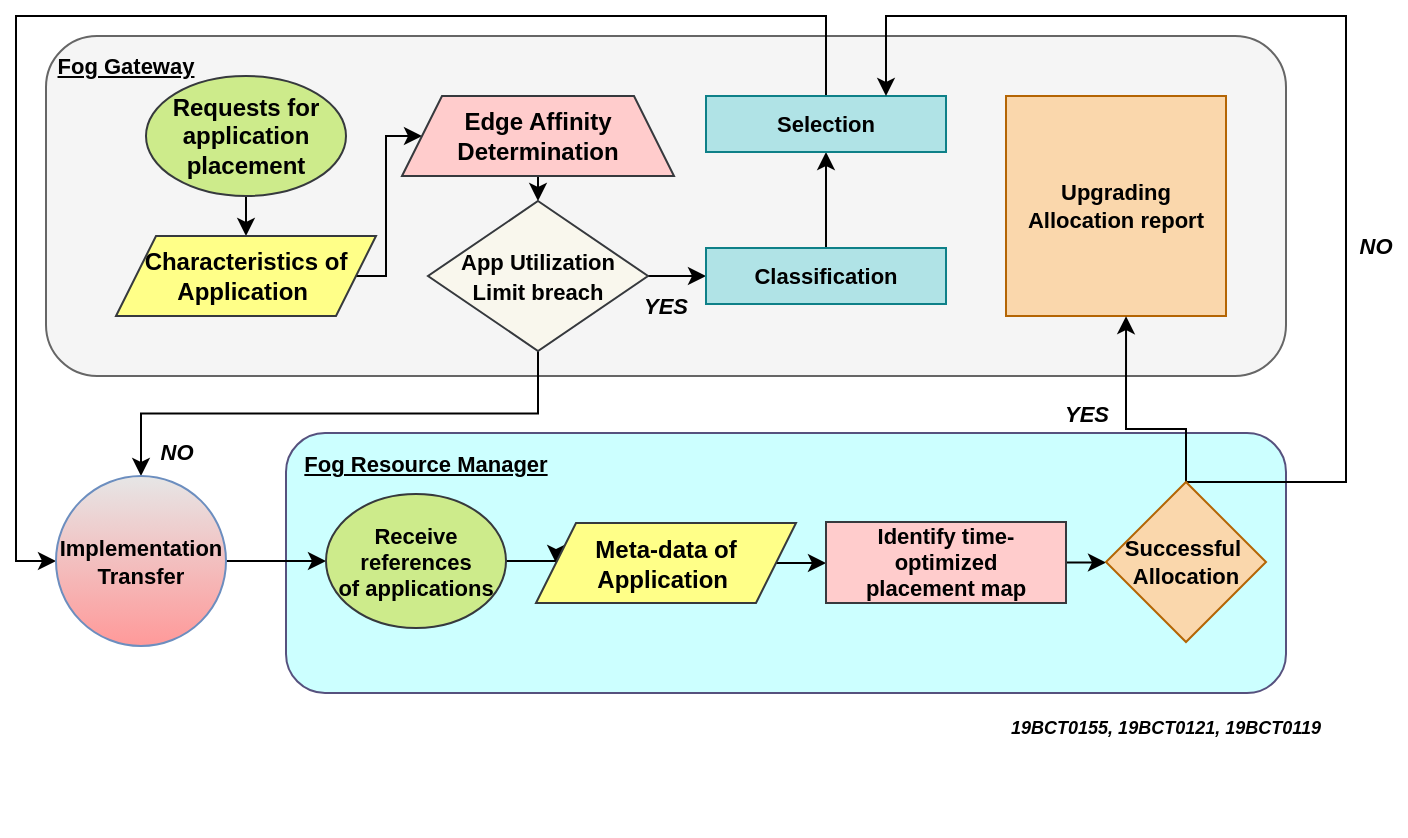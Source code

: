 <mxfile version="16.6.5" type="github">
  <diagram id="Q7-ka3U2VtvC_zTOFb2D" name="Page-1">
    <mxGraphModel dx="1038" dy="579" grid="1" gridSize="10" guides="1" tooltips="1" connect="1" arrows="1" fold="1" page="1" pageScale="1" pageWidth="827" pageHeight="1169" math="0" shadow="0">
      <root>
        <mxCell id="0" />
        <mxCell id="1" parent="0" />
        <mxCell id="G6CsTYgNH17AaaIi-4ZI-30" value="" style="rounded=1;whiteSpace=wrap;html=1;fillColor=#CCFFFF;strokeColor=#56517e;" vertex="1" parent="1">
          <mxGeometry x="220" y="218.5" width="500" height="130" as="geometry" />
        </mxCell>
        <mxCell id="G6CsTYgNH17AaaIi-4ZI-10" value="" style="rounded=1;whiteSpace=wrap;html=1;fillColor=#f5f5f5;fontColor=#333333;strokeColor=#666666;" vertex="1" parent="1">
          <mxGeometry x="100" y="20" width="620" height="170" as="geometry" />
        </mxCell>
        <mxCell id="G6CsTYgNH17AaaIi-4ZI-14" style="edgeStyle=orthogonalEdgeStyle;rounded=0;orthogonalLoop=1;jettySize=auto;html=1;exitX=0.5;exitY=1;exitDx=0;exitDy=0;entryX=0.5;entryY=0;entryDx=0;entryDy=0;" edge="1" parent="1" source="G6CsTYgNH17AaaIi-4ZI-8" target="G6CsTYgNH17AaaIi-4ZI-9">
          <mxGeometry relative="1" as="geometry" />
        </mxCell>
        <mxCell id="G6CsTYgNH17AaaIi-4ZI-8" value="&lt;b&gt;Requests for application placement&lt;/b&gt;" style="ellipse;whiteSpace=wrap;html=1;fillColor=#cdeb8b;strokeColor=#36393d;" vertex="1" parent="1">
          <mxGeometry x="150" y="40" width="100" height="60" as="geometry" />
        </mxCell>
        <mxCell id="G6CsTYgNH17AaaIi-4ZI-16" style="edgeStyle=orthogonalEdgeStyle;rounded=0;orthogonalLoop=1;jettySize=auto;html=1;exitX=1;exitY=0.5;exitDx=0;exitDy=0;entryX=0;entryY=0.5;entryDx=0;entryDy=0;" edge="1" parent="1" source="G6CsTYgNH17AaaIi-4ZI-9" target="G6CsTYgNH17AaaIi-4ZI-11">
          <mxGeometry relative="1" as="geometry">
            <Array as="points">
              <mxPoint x="270" y="140" />
              <mxPoint x="270" y="70" />
            </Array>
          </mxGeometry>
        </mxCell>
        <mxCell id="G6CsTYgNH17AaaIi-4ZI-9" value="&lt;b&gt;Characteristics of Application&amp;nbsp;&lt;/b&gt;" style="shape=parallelogram;perimeter=parallelogramPerimeter;whiteSpace=wrap;html=1;fixedSize=1;fillColor=#ffff88;strokeColor=#36393d;" vertex="1" parent="1">
          <mxGeometry x="135" y="120" width="130" height="40" as="geometry" />
        </mxCell>
        <mxCell id="G6CsTYgNH17AaaIi-4ZI-19" style="edgeStyle=orthogonalEdgeStyle;rounded=0;orthogonalLoop=1;jettySize=auto;html=1;exitX=0.5;exitY=1;exitDx=0;exitDy=0;entryX=0.5;entryY=0;entryDx=0;entryDy=0;fontSize=11;" edge="1" parent="1" source="G6CsTYgNH17AaaIi-4ZI-11" target="G6CsTYgNH17AaaIi-4ZI-17">
          <mxGeometry relative="1" as="geometry" />
        </mxCell>
        <mxCell id="G6CsTYgNH17AaaIi-4ZI-11" value="&lt;b&gt;Edge Affinity Determination&lt;/b&gt;" style="shape=trapezoid;perimeter=trapezoidPerimeter;whiteSpace=wrap;html=1;fixedSize=1;fillColor=#ffcccc;strokeColor=#36393d;" vertex="1" parent="1">
          <mxGeometry x="278" y="50" width="136" height="40" as="geometry" />
        </mxCell>
        <mxCell id="G6CsTYgNH17AaaIi-4ZI-31" style="edgeStyle=orthogonalEdgeStyle;rounded=0;orthogonalLoop=1;jettySize=auto;html=1;exitX=0.5;exitY=1;exitDx=0;exitDy=0;entryX=0.5;entryY=0;entryDx=0;entryDy=0;fontSize=11;" edge="1" parent="1" source="G6CsTYgNH17AaaIi-4ZI-17" target="G6CsTYgNH17AaaIi-4ZI-29">
          <mxGeometry relative="1" as="geometry" />
        </mxCell>
        <mxCell id="G6CsTYgNH17AaaIi-4ZI-33" style="edgeStyle=orthogonalEdgeStyle;rounded=0;orthogonalLoop=1;jettySize=auto;html=1;exitX=1;exitY=0.5;exitDx=0;exitDy=0;entryX=0;entryY=0.5;entryDx=0;entryDy=0;fontSize=11;" edge="1" parent="1" source="G6CsTYgNH17AaaIi-4ZI-17" target="G6CsTYgNH17AaaIi-4ZI-23">
          <mxGeometry relative="1" as="geometry" />
        </mxCell>
        <mxCell id="G6CsTYgNH17AaaIi-4ZI-17" value="&lt;b&gt;&lt;font style=&quot;font-size: 11px&quot; color=&quot;#000000&quot;&gt;App Utilization &lt;br&gt;Limit breach&lt;/font&gt;&lt;/b&gt;" style="rhombus;whiteSpace=wrap;html=1;fillColor=#f9f7ed;strokeColor=#36393d;" vertex="1" parent="1">
          <mxGeometry x="291" y="102.5" width="110" height="75" as="geometry" />
        </mxCell>
        <mxCell id="G6CsTYgNH17AaaIi-4ZI-34" style="edgeStyle=orthogonalEdgeStyle;rounded=0;orthogonalLoop=1;jettySize=auto;html=1;exitX=0.5;exitY=0;exitDx=0;exitDy=0;fontSize=11;" edge="1" parent="1" source="G6CsTYgNH17AaaIi-4ZI-23" target="G6CsTYgNH17AaaIi-4ZI-26">
          <mxGeometry relative="1" as="geometry" />
        </mxCell>
        <mxCell id="G6CsTYgNH17AaaIi-4ZI-23" value="&lt;b&gt;Classification&lt;/b&gt;" style="rounded=0;whiteSpace=wrap;html=1;fontSize=11;fillColor=#b0e3e6;strokeColor=#0e8088;" vertex="1" parent="1">
          <mxGeometry x="430" y="126" width="120" height="28" as="geometry" />
        </mxCell>
        <mxCell id="G6CsTYgNH17AaaIi-4ZI-25" value="&lt;b&gt;Upgrading Allocation report&lt;/b&gt;" style="rounded=0;whiteSpace=wrap;html=1;fontSize=11;fillColor=#fad7ac;strokeColor=#b46504;" vertex="1" parent="1">
          <mxGeometry x="580" y="50" width="110" height="110" as="geometry" />
        </mxCell>
        <mxCell id="G6CsTYgNH17AaaIi-4ZI-45" style="edgeStyle=orthogonalEdgeStyle;rounded=0;orthogonalLoop=1;jettySize=auto;html=1;exitX=0.5;exitY=0;exitDx=0;exitDy=0;entryX=0;entryY=0.5;entryDx=0;entryDy=0;fontSize=11;" edge="1" parent="1" source="G6CsTYgNH17AaaIi-4ZI-26" target="G6CsTYgNH17AaaIi-4ZI-29">
          <mxGeometry relative="1" as="geometry">
            <Array as="points">
              <mxPoint x="490" y="10" />
              <mxPoint x="85" y="10" />
              <mxPoint x="85" y="283" />
            </Array>
          </mxGeometry>
        </mxCell>
        <mxCell id="G6CsTYgNH17AaaIi-4ZI-26" value="&lt;b&gt;Selection&lt;/b&gt;" style="rounded=0;whiteSpace=wrap;html=1;fontSize=11;fillColor=#b0e3e6;strokeColor=#0e8088;" vertex="1" parent="1">
          <mxGeometry x="430" y="50" width="120" height="28" as="geometry" />
        </mxCell>
        <mxCell id="G6CsTYgNH17AaaIi-4ZI-27" value="&lt;b&gt;&lt;u&gt;Fog Gateway&lt;/u&gt;&lt;/b&gt;" style="text;html=1;strokeColor=none;fillColor=none;align=center;verticalAlign=middle;whiteSpace=wrap;rounded=0;fontSize=11;" vertex="1" parent="1">
          <mxGeometry x="90" y="20" width="100" height="30" as="geometry" />
        </mxCell>
        <mxCell id="G6CsTYgNH17AaaIi-4ZI-44" style="edgeStyle=orthogonalEdgeStyle;rounded=0;orthogonalLoop=1;jettySize=auto;html=1;exitX=1;exitY=0.5;exitDx=0;exitDy=0;fontSize=11;" edge="1" parent="1" source="G6CsTYgNH17AaaIi-4ZI-29" target="G6CsTYgNH17AaaIi-4ZI-39">
          <mxGeometry relative="1" as="geometry" />
        </mxCell>
        <mxCell id="G6CsTYgNH17AaaIi-4ZI-29" value="&lt;b&gt;Implementation Transfer&lt;/b&gt;" style="ellipse;whiteSpace=wrap;html=1;aspect=fixed;fontSize=11;fillColor=#E6E6E6;strokeColor=#6c8ebf;gradientColor=#FF9999;" vertex="1" parent="1">
          <mxGeometry x="105" y="240" width="85" height="85" as="geometry" />
        </mxCell>
        <mxCell id="G6CsTYgNH17AaaIi-4ZI-35" value="&lt;b&gt;&lt;i&gt;YES&lt;/i&gt;&lt;/b&gt;" style="text;html=1;strokeColor=none;fillColor=none;align=center;verticalAlign=middle;whiteSpace=wrap;rounded=0;fontSize=11;" vertex="1" parent="1">
          <mxGeometry x="380" y="140" width="60" height="30" as="geometry" />
        </mxCell>
        <mxCell id="G6CsTYgNH17AaaIi-4ZI-38" value="&lt;b&gt;&lt;i&gt;NO&lt;/i&gt;&lt;/b&gt;" style="text;html=1;align=center;verticalAlign=middle;resizable=0;points=[];autosize=1;strokeColor=none;fillColor=none;fontSize=11;" vertex="1" parent="1">
          <mxGeometry x="150" y="217.5" width="30" height="20" as="geometry" />
        </mxCell>
        <mxCell id="G6CsTYgNH17AaaIi-4ZI-46" style="edgeStyle=orthogonalEdgeStyle;rounded=0;orthogonalLoop=1;jettySize=auto;html=1;exitX=1;exitY=0.5;exitDx=0;exitDy=0;entryX=0;entryY=0.5;entryDx=0;entryDy=0;fontSize=11;" edge="1" parent="1" source="G6CsTYgNH17AaaIi-4ZI-39" target="G6CsTYgNH17AaaIi-4ZI-40">
          <mxGeometry relative="1" as="geometry" />
        </mxCell>
        <mxCell id="G6CsTYgNH17AaaIi-4ZI-39" value="&lt;b&gt;Receive references&lt;br/&gt;of applications&lt;/b&gt;" style="ellipse;whiteSpace=wrap;html=1;fontSize=11;fillColor=#cdeb8b;strokeColor=#36393d;" vertex="1" parent="1">
          <mxGeometry x="240" y="249" width="90" height="67" as="geometry" />
        </mxCell>
        <mxCell id="G6CsTYgNH17AaaIi-4ZI-47" style="edgeStyle=orthogonalEdgeStyle;rounded=0;orthogonalLoop=1;jettySize=auto;html=1;exitX=1;exitY=0.5;exitDx=0;exitDy=0;entryX=0;entryY=0.5;entryDx=0;entryDy=0;fontSize=11;" edge="1" parent="1" source="G6CsTYgNH17AaaIi-4ZI-40" target="G6CsTYgNH17AaaIi-4ZI-41">
          <mxGeometry relative="1" as="geometry" />
        </mxCell>
        <mxCell id="G6CsTYgNH17AaaIi-4ZI-40" value="&lt;b&gt;Meta-data of Application&amp;nbsp;&lt;/b&gt;" style="shape=parallelogram;perimeter=parallelogramPerimeter;whiteSpace=wrap;html=1;fixedSize=1;fillColor=#ffff88;strokeColor=#36393d;" vertex="1" parent="1">
          <mxGeometry x="345" y="263.5" width="130" height="40" as="geometry" />
        </mxCell>
        <mxCell id="G6CsTYgNH17AaaIi-4ZI-48" style="edgeStyle=orthogonalEdgeStyle;rounded=0;orthogonalLoop=1;jettySize=auto;html=1;exitX=1;exitY=0.5;exitDx=0;exitDy=0;entryX=0;entryY=0.5;entryDx=0;entryDy=0;fontSize=11;" edge="1" parent="1" source="G6CsTYgNH17AaaIi-4ZI-41" target="G6CsTYgNH17AaaIi-4ZI-43">
          <mxGeometry relative="1" as="geometry" />
        </mxCell>
        <mxCell id="G6CsTYgNH17AaaIi-4ZI-41" value="&lt;b&gt;Identify time-optimized&lt;br/&gt;placement map&lt;/b&gt;" style="rounded=0;whiteSpace=wrap;html=1;fontSize=11;fillColor=#ffcccc;strokeColor=#36393d;" vertex="1" parent="1">
          <mxGeometry x="490" y="263" width="120" height="40.5" as="geometry" />
        </mxCell>
        <mxCell id="G6CsTYgNH17AaaIi-4ZI-49" style="edgeStyle=orthogonalEdgeStyle;rounded=0;orthogonalLoop=1;jettySize=auto;html=1;exitX=0.5;exitY=0;exitDx=0;exitDy=0;entryX=0.75;entryY=0;entryDx=0;entryDy=0;fontSize=11;" edge="1" parent="1" source="G6CsTYgNH17AaaIi-4ZI-43" target="G6CsTYgNH17AaaIi-4ZI-26">
          <mxGeometry relative="1" as="geometry">
            <Array as="points">
              <mxPoint x="750" y="243" />
              <mxPoint x="750" y="10" />
              <mxPoint x="520" y="10" />
            </Array>
          </mxGeometry>
        </mxCell>
        <mxCell id="G6CsTYgNH17AaaIi-4ZI-51" style="edgeStyle=orthogonalEdgeStyle;rounded=0;orthogonalLoop=1;jettySize=auto;html=1;exitX=0.5;exitY=0;exitDx=0;exitDy=0;entryX=0.871;entryY=0.824;entryDx=0;entryDy=0;entryPerimeter=0;fontSize=11;" edge="1" parent="1" source="G6CsTYgNH17AaaIi-4ZI-43" target="G6CsTYgNH17AaaIi-4ZI-10">
          <mxGeometry relative="1" as="geometry" />
        </mxCell>
        <mxCell id="G6CsTYgNH17AaaIi-4ZI-43" value="&lt;b&gt;Successful&amp;nbsp;&lt;br&gt;Allocation&lt;/b&gt;" style="rhombus;whiteSpace=wrap;html=1;fontSize=11;fillColor=#fad7ac;strokeColor=#b46504;" vertex="1" parent="1">
          <mxGeometry x="630" y="243" width="80" height="80" as="geometry" />
        </mxCell>
        <mxCell id="G6CsTYgNH17AaaIi-4ZI-50" value="&lt;b&gt;&lt;i&gt;NO&lt;/i&gt;&lt;/b&gt;" style="text;html=1;strokeColor=none;fillColor=none;align=center;verticalAlign=middle;whiteSpace=wrap;rounded=0;fontSize=11;" vertex="1" parent="1">
          <mxGeometry x="750" y="110" width="30" height="30" as="geometry" />
        </mxCell>
        <mxCell id="G6CsTYgNH17AaaIi-4ZI-52" value="&lt;b&gt;&lt;i&gt;YES&lt;/i&gt;&lt;/b&gt;" style="text;html=1;align=center;verticalAlign=middle;resizable=0;points=[];autosize=1;strokeColor=none;fillColor=none;fontSize=11;" vertex="1" parent="1">
          <mxGeometry x="600" y="198.5" width="40" height="20" as="geometry" />
        </mxCell>
        <mxCell id="G6CsTYgNH17AaaIi-4ZI-53" value="&lt;b&gt;&lt;u&gt;Fog Resource Manager&lt;/u&gt;&lt;/b&gt;" style="text;html=1;strokeColor=none;fillColor=none;align=center;verticalAlign=middle;whiteSpace=wrap;rounded=0;fontSize=11;" vertex="1" parent="1">
          <mxGeometry x="220" y="219" width="140" height="30" as="geometry" />
        </mxCell>
        <mxCell id="G6CsTYgNH17AaaIi-4ZI-54" value="" style="shape=image;verticalLabelPosition=bottom;labelBackgroundColor=default;verticalAlign=top;aspect=fixed;imageAspect=0;image=https://upload.wikimedia.org/wikipedia/commons/thumb/b/b0/Copyright.svg/220px-Copyright.svg.png;" vertex="1" parent="1">
          <mxGeometry x="570" y="360" width="10" height="10" as="geometry" />
        </mxCell>
        <mxCell id="G6CsTYgNH17AaaIi-4ZI-56" value="&lt;i&gt;&lt;b&gt;&lt;font style=&quot;font-size: 9px&quot;&gt;19BCT0155, 19BCT0121, 19BCT0119&lt;/font&gt;&lt;/b&gt;&lt;/i&gt;" style="text;html=1;strokeColor=none;fillColor=none;align=center;verticalAlign=middle;whiteSpace=wrap;rounded=0;fontSize=11;fontColor=#000000;" vertex="1" parent="1">
          <mxGeometry x="560" y="350" width="200" height="30" as="geometry" />
        </mxCell>
        <mxCell id="G6CsTYgNH17AaaIi-4ZI-57" value="&lt;b&gt;&lt;i&gt;&lt;font style=&quot;font-size: 14px&quot; color=&quot;#ffffff&quot;&gt;FLOWCHART FOR PROPOSED APPLICATION MANAGEMENT&lt;/font&gt;&lt;/i&gt;&lt;/b&gt;" style="text;html=1;strokeColor=none;fillColor=none;align=center;verticalAlign=middle;whiteSpace=wrap;rounded=0;fontSize=9;fontColor=#000000;" vertex="1" parent="1">
          <mxGeometry x="199" y="390" width="430" height="30" as="geometry" />
        </mxCell>
      </root>
    </mxGraphModel>
  </diagram>
</mxfile>
